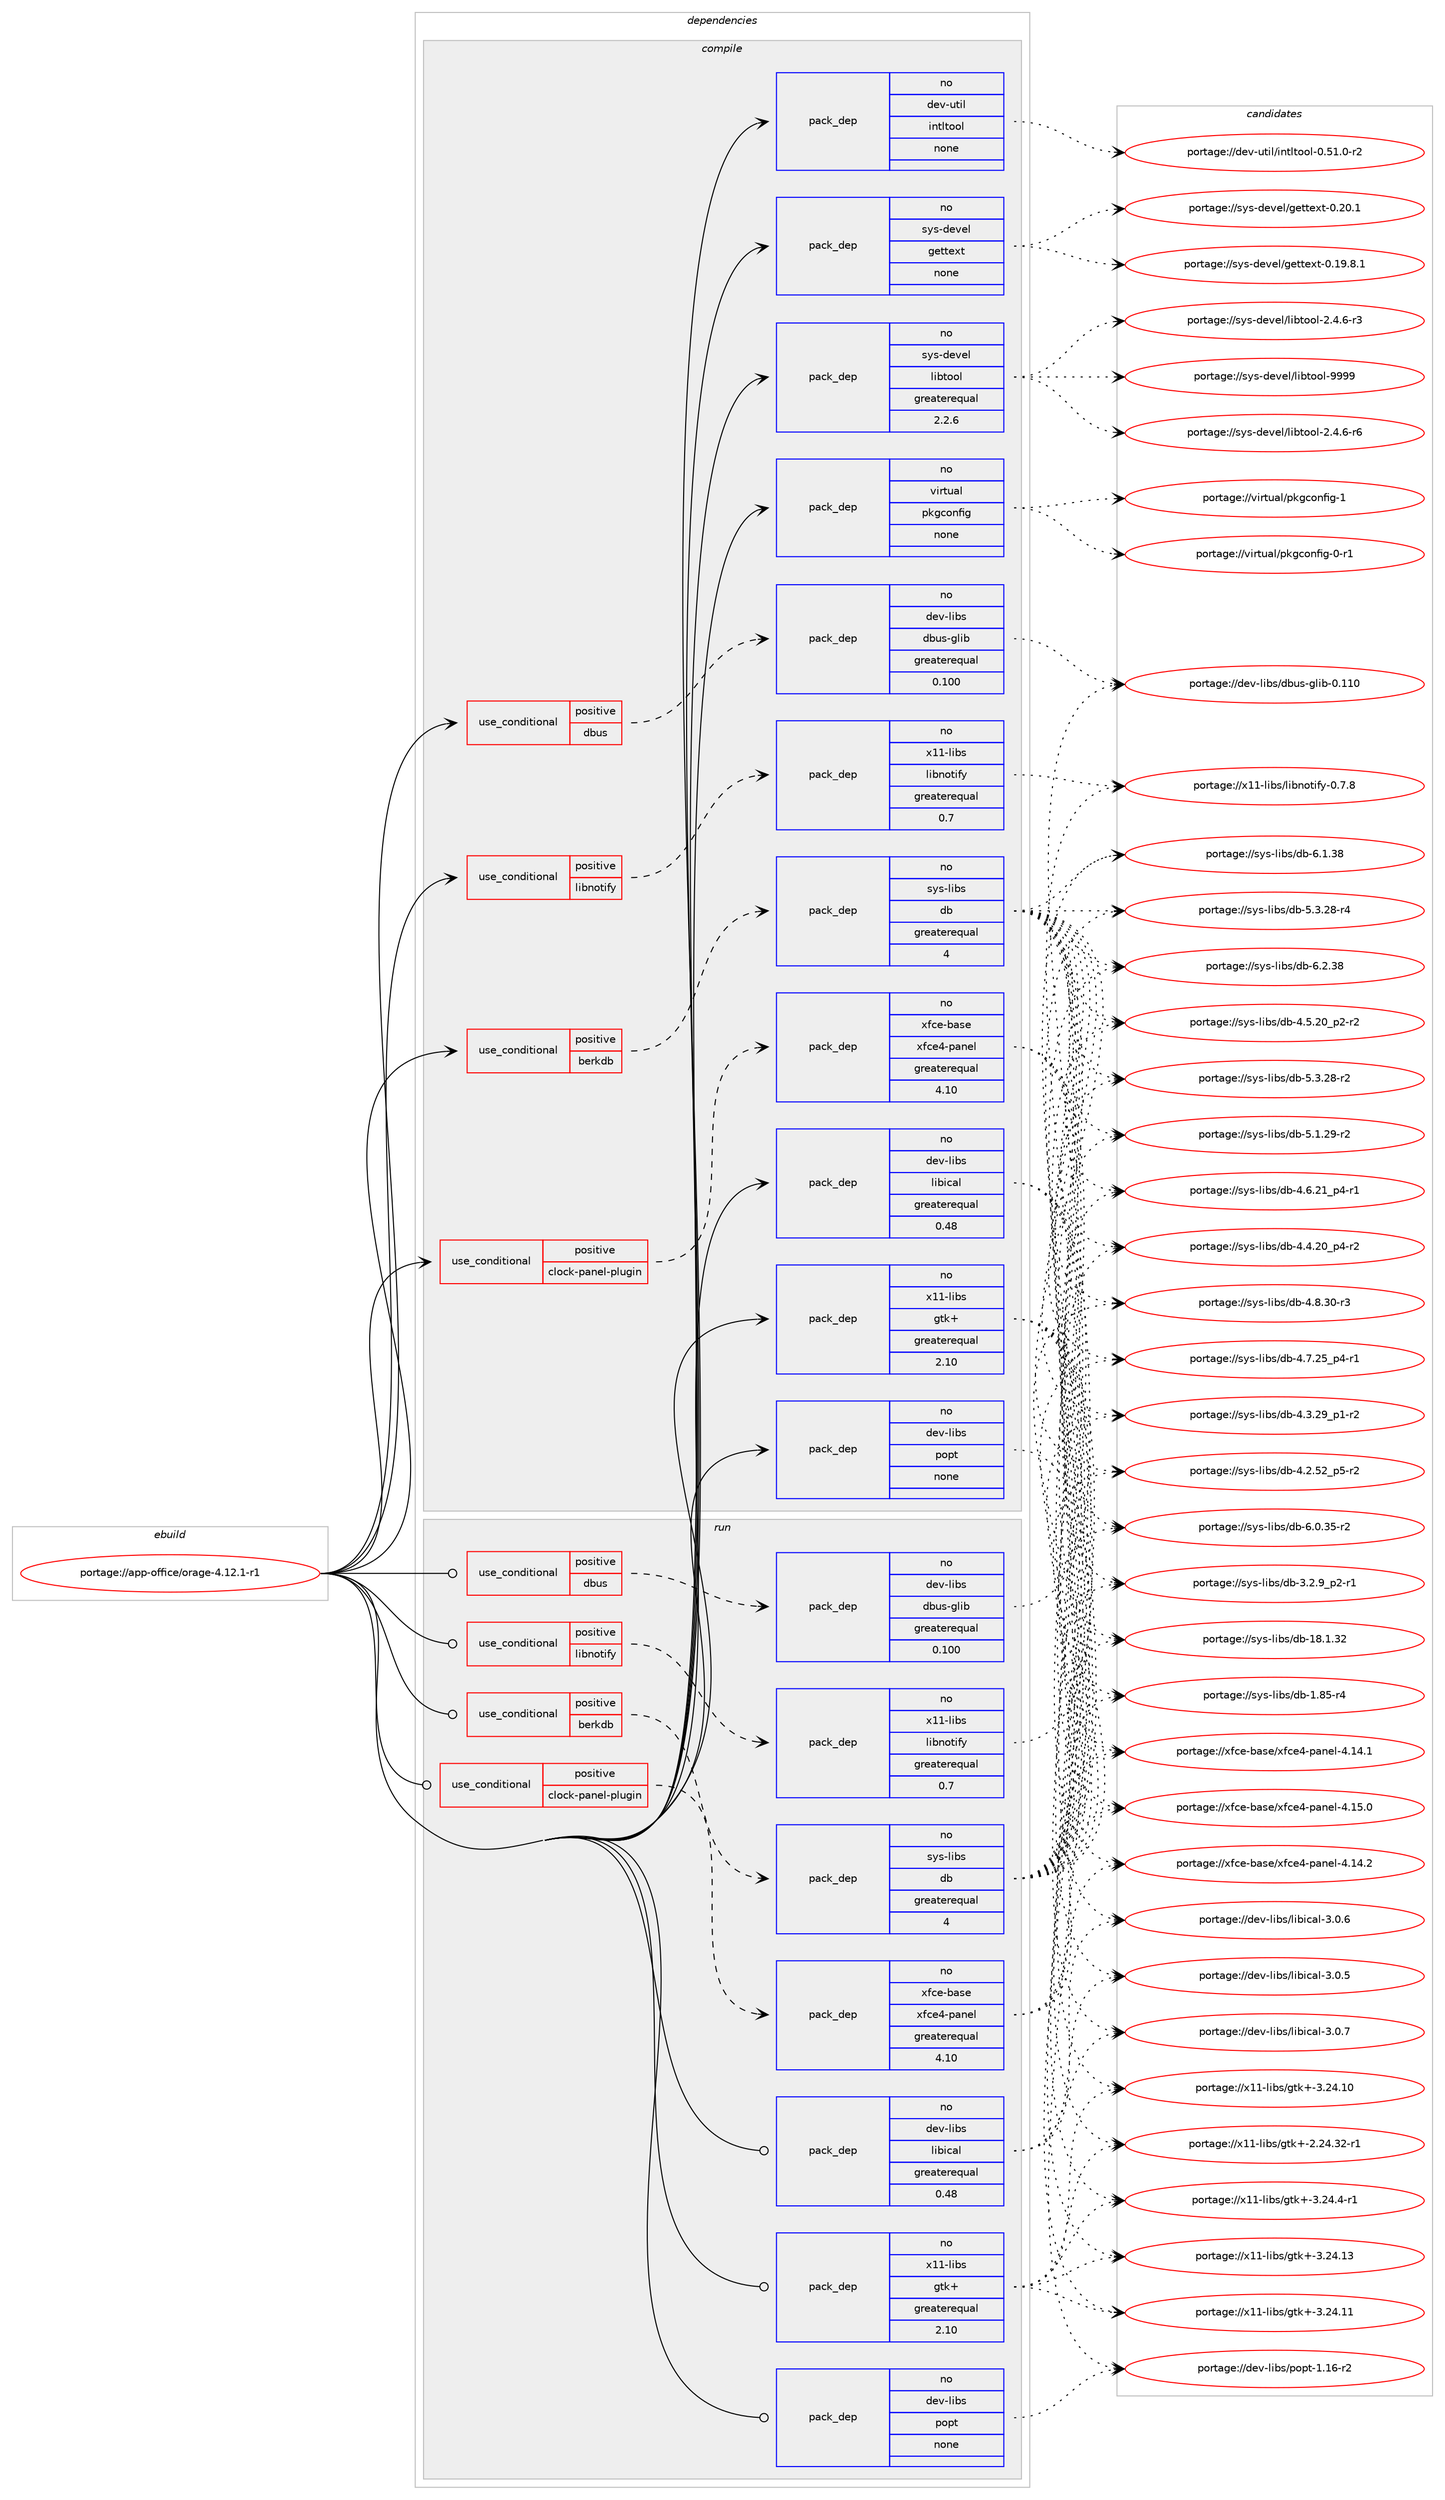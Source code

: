 digraph prolog {

# *************
# Graph options
# *************

newrank=true;
concentrate=true;
compound=true;
graph [rankdir=LR,fontname=Helvetica,fontsize=10,ranksep=1.5];#, ranksep=2.5, nodesep=0.2];
edge  [arrowhead=vee];
node  [fontname=Helvetica,fontsize=10];

# **********
# The ebuild
# **********

subgraph cluster_leftcol {
color=gray;
label=<<i>ebuild</i>>;
id [label="portage://app-office/orage-4.12.1-r1", color=red, width=4, href="../app-office/orage-4.12.1-r1.svg"];
}

# ****************
# The dependencies
# ****************

subgraph cluster_midcol {
color=gray;
label=<<i>dependencies</i>>;
subgraph cluster_compile {
fillcolor="#eeeeee";
style=filled;
label=<<i>compile</i>>;
subgraph cond141682 {
dependency604508 [label=<<TABLE BORDER="0" CELLBORDER="1" CELLSPACING="0" CELLPADDING="4"><TR><TD ROWSPAN="3" CELLPADDING="10">use_conditional</TD></TR><TR><TD>positive</TD></TR><TR><TD>berkdb</TD></TR></TABLE>>, shape=none, color=red];
subgraph pack454724 {
dependency604509 [label=<<TABLE BORDER="0" CELLBORDER="1" CELLSPACING="0" CELLPADDING="4" WIDTH="220"><TR><TD ROWSPAN="6" CELLPADDING="30">pack_dep</TD></TR><TR><TD WIDTH="110">no</TD></TR><TR><TD>sys-libs</TD></TR><TR><TD>db</TD></TR><TR><TD>greaterequal</TD></TR><TR><TD>4</TD></TR></TABLE>>, shape=none, color=blue];
}
dependency604508:e -> dependency604509:w [weight=20,style="dashed",arrowhead="vee"];
}
id:e -> dependency604508:w [weight=20,style="solid",arrowhead="vee"];
subgraph cond141683 {
dependency604510 [label=<<TABLE BORDER="0" CELLBORDER="1" CELLSPACING="0" CELLPADDING="4"><TR><TD ROWSPAN="3" CELLPADDING="10">use_conditional</TD></TR><TR><TD>positive</TD></TR><TR><TD>clock-panel-plugin</TD></TR></TABLE>>, shape=none, color=red];
subgraph pack454725 {
dependency604511 [label=<<TABLE BORDER="0" CELLBORDER="1" CELLSPACING="0" CELLPADDING="4" WIDTH="220"><TR><TD ROWSPAN="6" CELLPADDING="30">pack_dep</TD></TR><TR><TD WIDTH="110">no</TD></TR><TR><TD>xfce-base</TD></TR><TR><TD>xfce4-panel</TD></TR><TR><TD>greaterequal</TD></TR><TR><TD>4.10</TD></TR></TABLE>>, shape=none, color=blue];
}
dependency604510:e -> dependency604511:w [weight=20,style="dashed",arrowhead="vee"];
}
id:e -> dependency604510:w [weight=20,style="solid",arrowhead="vee"];
subgraph cond141684 {
dependency604512 [label=<<TABLE BORDER="0" CELLBORDER="1" CELLSPACING="0" CELLPADDING="4"><TR><TD ROWSPAN="3" CELLPADDING="10">use_conditional</TD></TR><TR><TD>positive</TD></TR><TR><TD>dbus</TD></TR></TABLE>>, shape=none, color=red];
subgraph pack454726 {
dependency604513 [label=<<TABLE BORDER="0" CELLBORDER="1" CELLSPACING="0" CELLPADDING="4" WIDTH="220"><TR><TD ROWSPAN="6" CELLPADDING="30">pack_dep</TD></TR><TR><TD WIDTH="110">no</TD></TR><TR><TD>dev-libs</TD></TR><TR><TD>dbus-glib</TD></TR><TR><TD>greaterequal</TD></TR><TR><TD>0.100</TD></TR></TABLE>>, shape=none, color=blue];
}
dependency604512:e -> dependency604513:w [weight=20,style="dashed",arrowhead="vee"];
}
id:e -> dependency604512:w [weight=20,style="solid",arrowhead="vee"];
subgraph cond141685 {
dependency604514 [label=<<TABLE BORDER="0" CELLBORDER="1" CELLSPACING="0" CELLPADDING="4"><TR><TD ROWSPAN="3" CELLPADDING="10">use_conditional</TD></TR><TR><TD>positive</TD></TR><TR><TD>libnotify</TD></TR></TABLE>>, shape=none, color=red];
subgraph pack454727 {
dependency604515 [label=<<TABLE BORDER="0" CELLBORDER="1" CELLSPACING="0" CELLPADDING="4" WIDTH="220"><TR><TD ROWSPAN="6" CELLPADDING="30">pack_dep</TD></TR><TR><TD WIDTH="110">no</TD></TR><TR><TD>x11-libs</TD></TR><TR><TD>libnotify</TD></TR><TR><TD>greaterequal</TD></TR><TR><TD>0.7</TD></TR></TABLE>>, shape=none, color=blue];
}
dependency604514:e -> dependency604515:w [weight=20,style="dashed",arrowhead="vee"];
}
id:e -> dependency604514:w [weight=20,style="solid",arrowhead="vee"];
subgraph pack454728 {
dependency604516 [label=<<TABLE BORDER="0" CELLBORDER="1" CELLSPACING="0" CELLPADDING="4" WIDTH="220"><TR><TD ROWSPAN="6" CELLPADDING="30">pack_dep</TD></TR><TR><TD WIDTH="110">no</TD></TR><TR><TD>dev-libs</TD></TR><TR><TD>libical</TD></TR><TR><TD>greaterequal</TD></TR><TR><TD>0.48</TD></TR></TABLE>>, shape=none, color=blue];
}
id:e -> dependency604516:w [weight=20,style="solid",arrowhead="vee"];
subgraph pack454729 {
dependency604517 [label=<<TABLE BORDER="0" CELLBORDER="1" CELLSPACING="0" CELLPADDING="4" WIDTH="220"><TR><TD ROWSPAN="6" CELLPADDING="30">pack_dep</TD></TR><TR><TD WIDTH="110">no</TD></TR><TR><TD>dev-libs</TD></TR><TR><TD>popt</TD></TR><TR><TD>none</TD></TR><TR><TD></TD></TR></TABLE>>, shape=none, color=blue];
}
id:e -> dependency604517:w [weight=20,style="solid",arrowhead="vee"];
subgraph pack454730 {
dependency604518 [label=<<TABLE BORDER="0" CELLBORDER="1" CELLSPACING="0" CELLPADDING="4" WIDTH="220"><TR><TD ROWSPAN="6" CELLPADDING="30">pack_dep</TD></TR><TR><TD WIDTH="110">no</TD></TR><TR><TD>dev-util</TD></TR><TR><TD>intltool</TD></TR><TR><TD>none</TD></TR><TR><TD></TD></TR></TABLE>>, shape=none, color=blue];
}
id:e -> dependency604518:w [weight=20,style="solid",arrowhead="vee"];
subgraph pack454731 {
dependency604519 [label=<<TABLE BORDER="0" CELLBORDER="1" CELLSPACING="0" CELLPADDING="4" WIDTH="220"><TR><TD ROWSPAN="6" CELLPADDING="30">pack_dep</TD></TR><TR><TD WIDTH="110">no</TD></TR><TR><TD>sys-devel</TD></TR><TR><TD>gettext</TD></TR><TR><TD>none</TD></TR><TR><TD></TD></TR></TABLE>>, shape=none, color=blue];
}
id:e -> dependency604519:w [weight=20,style="solid",arrowhead="vee"];
subgraph pack454732 {
dependency604520 [label=<<TABLE BORDER="0" CELLBORDER="1" CELLSPACING="0" CELLPADDING="4" WIDTH="220"><TR><TD ROWSPAN="6" CELLPADDING="30">pack_dep</TD></TR><TR><TD WIDTH="110">no</TD></TR><TR><TD>sys-devel</TD></TR><TR><TD>libtool</TD></TR><TR><TD>greaterequal</TD></TR><TR><TD>2.2.6</TD></TR></TABLE>>, shape=none, color=blue];
}
id:e -> dependency604520:w [weight=20,style="solid",arrowhead="vee"];
subgraph pack454733 {
dependency604521 [label=<<TABLE BORDER="0" CELLBORDER="1" CELLSPACING="0" CELLPADDING="4" WIDTH="220"><TR><TD ROWSPAN="6" CELLPADDING="30">pack_dep</TD></TR><TR><TD WIDTH="110">no</TD></TR><TR><TD>virtual</TD></TR><TR><TD>pkgconfig</TD></TR><TR><TD>none</TD></TR><TR><TD></TD></TR></TABLE>>, shape=none, color=blue];
}
id:e -> dependency604521:w [weight=20,style="solid",arrowhead="vee"];
subgraph pack454734 {
dependency604522 [label=<<TABLE BORDER="0" CELLBORDER="1" CELLSPACING="0" CELLPADDING="4" WIDTH="220"><TR><TD ROWSPAN="6" CELLPADDING="30">pack_dep</TD></TR><TR><TD WIDTH="110">no</TD></TR><TR><TD>x11-libs</TD></TR><TR><TD>gtk+</TD></TR><TR><TD>greaterequal</TD></TR><TR><TD>2.10</TD></TR></TABLE>>, shape=none, color=blue];
}
id:e -> dependency604522:w [weight=20,style="solid",arrowhead="vee"];
}
subgraph cluster_compileandrun {
fillcolor="#eeeeee";
style=filled;
label=<<i>compile and run</i>>;
}
subgraph cluster_run {
fillcolor="#eeeeee";
style=filled;
label=<<i>run</i>>;
subgraph cond141686 {
dependency604523 [label=<<TABLE BORDER="0" CELLBORDER="1" CELLSPACING="0" CELLPADDING="4"><TR><TD ROWSPAN="3" CELLPADDING="10">use_conditional</TD></TR><TR><TD>positive</TD></TR><TR><TD>berkdb</TD></TR></TABLE>>, shape=none, color=red];
subgraph pack454735 {
dependency604524 [label=<<TABLE BORDER="0" CELLBORDER="1" CELLSPACING="0" CELLPADDING="4" WIDTH="220"><TR><TD ROWSPAN="6" CELLPADDING="30">pack_dep</TD></TR><TR><TD WIDTH="110">no</TD></TR><TR><TD>sys-libs</TD></TR><TR><TD>db</TD></TR><TR><TD>greaterequal</TD></TR><TR><TD>4</TD></TR></TABLE>>, shape=none, color=blue];
}
dependency604523:e -> dependency604524:w [weight=20,style="dashed",arrowhead="vee"];
}
id:e -> dependency604523:w [weight=20,style="solid",arrowhead="odot"];
subgraph cond141687 {
dependency604525 [label=<<TABLE BORDER="0" CELLBORDER="1" CELLSPACING="0" CELLPADDING="4"><TR><TD ROWSPAN="3" CELLPADDING="10">use_conditional</TD></TR><TR><TD>positive</TD></TR><TR><TD>clock-panel-plugin</TD></TR></TABLE>>, shape=none, color=red];
subgraph pack454736 {
dependency604526 [label=<<TABLE BORDER="0" CELLBORDER="1" CELLSPACING="0" CELLPADDING="4" WIDTH="220"><TR><TD ROWSPAN="6" CELLPADDING="30">pack_dep</TD></TR><TR><TD WIDTH="110">no</TD></TR><TR><TD>xfce-base</TD></TR><TR><TD>xfce4-panel</TD></TR><TR><TD>greaterequal</TD></TR><TR><TD>4.10</TD></TR></TABLE>>, shape=none, color=blue];
}
dependency604525:e -> dependency604526:w [weight=20,style="dashed",arrowhead="vee"];
}
id:e -> dependency604525:w [weight=20,style="solid",arrowhead="odot"];
subgraph cond141688 {
dependency604527 [label=<<TABLE BORDER="0" CELLBORDER="1" CELLSPACING="0" CELLPADDING="4"><TR><TD ROWSPAN="3" CELLPADDING="10">use_conditional</TD></TR><TR><TD>positive</TD></TR><TR><TD>dbus</TD></TR></TABLE>>, shape=none, color=red];
subgraph pack454737 {
dependency604528 [label=<<TABLE BORDER="0" CELLBORDER="1" CELLSPACING="0" CELLPADDING="4" WIDTH="220"><TR><TD ROWSPAN="6" CELLPADDING="30">pack_dep</TD></TR><TR><TD WIDTH="110">no</TD></TR><TR><TD>dev-libs</TD></TR><TR><TD>dbus-glib</TD></TR><TR><TD>greaterequal</TD></TR><TR><TD>0.100</TD></TR></TABLE>>, shape=none, color=blue];
}
dependency604527:e -> dependency604528:w [weight=20,style="dashed",arrowhead="vee"];
}
id:e -> dependency604527:w [weight=20,style="solid",arrowhead="odot"];
subgraph cond141689 {
dependency604529 [label=<<TABLE BORDER="0" CELLBORDER="1" CELLSPACING="0" CELLPADDING="4"><TR><TD ROWSPAN="3" CELLPADDING="10">use_conditional</TD></TR><TR><TD>positive</TD></TR><TR><TD>libnotify</TD></TR></TABLE>>, shape=none, color=red];
subgraph pack454738 {
dependency604530 [label=<<TABLE BORDER="0" CELLBORDER="1" CELLSPACING="0" CELLPADDING="4" WIDTH="220"><TR><TD ROWSPAN="6" CELLPADDING="30">pack_dep</TD></TR><TR><TD WIDTH="110">no</TD></TR><TR><TD>x11-libs</TD></TR><TR><TD>libnotify</TD></TR><TR><TD>greaterequal</TD></TR><TR><TD>0.7</TD></TR></TABLE>>, shape=none, color=blue];
}
dependency604529:e -> dependency604530:w [weight=20,style="dashed",arrowhead="vee"];
}
id:e -> dependency604529:w [weight=20,style="solid",arrowhead="odot"];
subgraph pack454739 {
dependency604531 [label=<<TABLE BORDER="0" CELLBORDER="1" CELLSPACING="0" CELLPADDING="4" WIDTH="220"><TR><TD ROWSPAN="6" CELLPADDING="30">pack_dep</TD></TR><TR><TD WIDTH="110">no</TD></TR><TR><TD>dev-libs</TD></TR><TR><TD>libical</TD></TR><TR><TD>greaterequal</TD></TR><TR><TD>0.48</TD></TR></TABLE>>, shape=none, color=blue];
}
id:e -> dependency604531:w [weight=20,style="solid",arrowhead="odot"];
subgraph pack454740 {
dependency604532 [label=<<TABLE BORDER="0" CELLBORDER="1" CELLSPACING="0" CELLPADDING="4" WIDTH="220"><TR><TD ROWSPAN="6" CELLPADDING="30">pack_dep</TD></TR><TR><TD WIDTH="110">no</TD></TR><TR><TD>dev-libs</TD></TR><TR><TD>popt</TD></TR><TR><TD>none</TD></TR><TR><TD></TD></TR></TABLE>>, shape=none, color=blue];
}
id:e -> dependency604532:w [weight=20,style="solid",arrowhead="odot"];
subgraph pack454741 {
dependency604533 [label=<<TABLE BORDER="0" CELLBORDER="1" CELLSPACING="0" CELLPADDING="4" WIDTH="220"><TR><TD ROWSPAN="6" CELLPADDING="30">pack_dep</TD></TR><TR><TD WIDTH="110">no</TD></TR><TR><TD>x11-libs</TD></TR><TR><TD>gtk+</TD></TR><TR><TD>greaterequal</TD></TR><TR><TD>2.10</TD></TR></TABLE>>, shape=none, color=blue];
}
id:e -> dependency604533:w [weight=20,style="solid",arrowhead="odot"];
}
}

# **************
# The candidates
# **************

subgraph cluster_choices {
rank=same;
color=gray;
label=<<i>candidates</i>>;

subgraph choice454724 {
color=black;
nodesep=1;
choice1151211154510810598115471009845544650465156 [label="portage://sys-libs/db-6.2.38", color=red, width=4,href="../sys-libs/db-6.2.38.svg"];
choice1151211154510810598115471009845544649465156 [label="portage://sys-libs/db-6.1.38", color=red, width=4,href="../sys-libs/db-6.1.38.svg"];
choice11512111545108105981154710098455446484651534511450 [label="portage://sys-libs/db-6.0.35-r2", color=red, width=4,href="../sys-libs/db-6.0.35-r2.svg"];
choice11512111545108105981154710098455346514650564511452 [label="portage://sys-libs/db-5.3.28-r4", color=red, width=4,href="../sys-libs/db-5.3.28-r4.svg"];
choice11512111545108105981154710098455346514650564511450 [label="portage://sys-libs/db-5.3.28-r2", color=red, width=4,href="../sys-libs/db-5.3.28-r2.svg"];
choice11512111545108105981154710098455346494650574511450 [label="portage://sys-libs/db-5.1.29-r2", color=red, width=4,href="../sys-libs/db-5.1.29-r2.svg"];
choice11512111545108105981154710098455246564651484511451 [label="portage://sys-libs/db-4.8.30-r3", color=red, width=4,href="../sys-libs/db-4.8.30-r3.svg"];
choice115121115451081059811547100984552465546505395112524511449 [label="portage://sys-libs/db-4.7.25_p4-r1", color=red, width=4,href="../sys-libs/db-4.7.25_p4-r1.svg"];
choice115121115451081059811547100984552465446504995112524511449 [label="portage://sys-libs/db-4.6.21_p4-r1", color=red, width=4,href="../sys-libs/db-4.6.21_p4-r1.svg"];
choice115121115451081059811547100984552465346504895112504511450 [label="portage://sys-libs/db-4.5.20_p2-r2", color=red, width=4,href="../sys-libs/db-4.5.20_p2-r2.svg"];
choice115121115451081059811547100984552465246504895112524511450 [label="portage://sys-libs/db-4.4.20_p4-r2", color=red, width=4,href="../sys-libs/db-4.4.20_p4-r2.svg"];
choice115121115451081059811547100984552465146505795112494511450 [label="portage://sys-libs/db-4.3.29_p1-r2", color=red, width=4,href="../sys-libs/db-4.3.29_p1-r2.svg"];
choice115121115451081059811547100984552465046535095112534511450 [label="portage://sys-libs/db-4.2.52_p5-r2", color=red, width=4,href="../sys-libs/db-4.2.52_p5-r2.svg"];
choice1151211154510810598115471009845514650465795112504511449 [label="portage://sys-libs/db-3.2.9_p2-r1", color=red, width=4,href="../sys-libs/db-3.2.9_p2-r1.svg"];
choice115121115451081059811547100984549564649465150 [label="portage://sys-libs/db-18.1.32", color=red, width=4,href="../sys-libs/db-18.1.32.svg"];
choice1151211154510810598115471009845494656534511452 [label="portage://sys-libs/db-1.85-r4", color=red, width=4,href="../sys-libs/db-1.85-r4.svg"];
dependency604509:e -> choice1151211154510810598115471009845544650465156:w [style=dotted,weight="100"];
dependency604509:e -> choice1151211154510810598115471009845544649465156:w [style=dotted,weight="100"];
dependency604509:e -> choice11512111545108105981154710098455446484651534511450:w [style=dotted,weight="100"];
dependency604509:e -> choice11512111545108105981154710098455346514650564511452:w [style=dotted,weight="100"];
dependency604509:e -> choice11512111545108105981154710098455346514650564511450:w [style=dotted,weight="100"];
dependency604509:e -> choice11512111545108105981154710098455346494650574511450:w [style=dotted,weight="100"];
dependency604509:e -> choice11512111545108105981154710098455246564651484511451:w [style=dotted,weight="100"];
dependency604509:e -> choice115121115451081059811547100984552465546505395112524511449:w [style=dotted,weight="100"];
dependency604509:e -> choice115121115451081059811547100984552465446504995112524511449:w [style=dotted,weight="100"];
dependency604509:e -> choice115121115451081059811547100984552465346504895112504511450:w [style=dotted,weight="100"];
dependency604509:e -> choice115121115451081059811547100984552465246504895112524511450:w [style=dotted,weight="100"];
dependency604509:e -> choice115121115451081059811547100984552465146505795112494511450:w [style=dotted,weight="100"];
dependency604509:e -> choice115121115451081059811547100984552465046535095112534511450:w [style=dotted,weight="100"];
dependency604509:e -> choice1151211154510810598115471009845514650465795112504511449:w [style=dotted,weight="100"];
dependency604509:e -> choice115121115451081059811547100984549564649465150:w [style=dotted,weight="100"];
dependency604509:e -> choice1151211154510810598115471009845494656534511452:w [style=dotted,weight="100"];
}
subgraph choice454725 {
color=black;
nodesep=1;
choice12010299101459897115101471201029910152451129711010110845524649534648 [label="portage://xfce-base/xfce4-panel-4.15.0", color=red, width=4,href="../xfce-base/xfce4-panel-4.15.0.svg"];
choice12010299101459897115101471201029910152451129711010110845524649524650 [label="portage://xfce-base/xfce4-panel-4.14.2", color=red, width=4,href="../xfce-base/xfce4-panel-4.14.2.svg"];
choice12010299101459897115101471201029910152451129711010110845524649524649 [label="portage://xfce-base/xfce4-panel-4.14.1", color=red, width=4,href="../xfce-base/xfce4-panel-4.14.1.svg"];
dependency604511:e -> choice12010299101459897115101471201029910152451129711010110845524649534648:w [style=dotted,weight="100"];
dependency604511:e -> choice12010299101459897115101471201029910152451129711010110845524649524650:w [style=dotted,weight="100"];
dependency604511:e -> choice12010299101459897115101471201029910152451129711010110845524649524649:w [style=dotted,weight="100"];
}
subgraph choice454726 {
color=black;
nodesep=1;
choice100101118451081059811547100981171154510310810598454846494948 [label="portage://dev-libs/dbus-glib-0.110", color=red, width=4,href="../dev-libs/dbus-glib-0.110.svg"];
dependency604513:e -> choice100101118451081059811547100981171154510310810598454846494948:w [style=dotted,weight="100"];
}
subgraph choice454727 {
color=black;
nodesep=1;
choice120494945108105981154710810598110111116105102121454846554656 [label="portage://x11-libs/libnotify-0.7.8", color=red, width=4,href="../x11-libs/libnotify-0.7.8.svg"];
dependency604515:e -> choice120494945108105981154710810598110111116105102121454846554656:w [style=dotted,weight="100"];
}
subgraph choice454728 {
color=black;
nodesep=1;
choice100101118451081059811547108105981059997108455146484655 [label="portage://dev-libs/libical-3.0.7", color=red, width=4,href="../dev-libs/libical-3.0.7.svg"];
choice100101118451081059811547108105981059997108455146484654 [label="portage://dev-libs/libical-3.0.6", color=red, width=4,href="../dev-libs/libical-3.0.6.svg"];
choice100101118451081059811547108105981059997108455146484653 [label="portage://dev-libs/libical-3.0.5", color=red, width=4,href="../dev-libs/libical-3.0.5.svg"];
dependency604516:e -> choice100101118451081059811547108105981059997108455146484655:w [style=dotted,weight="100"];
dependency604516:e -> choice100101118451081059811547108105981059997108455146484654:w [style=dotted,weight="100"];
dependency604516:e -> choice100101118451081059811547108105981059997108455146484653:w [style=dotted,weight="100"];
}
subgraph choice454729 {
color=black;
nodesep=1;
choice10010111845108105981154711211111211645494649544511450 [label="portage://dev-libs/popt-1.16-r2", color=red, width=4,href="../dev-libs/popt-1.16-r2.svg"];
dependency604517:e -> choice10010111845108105981154711211111211645494649544511450:w [style=dotted,weight="100"];
}
subgraph choice454730 {
color=black;
nodesep=1;
choice1001011184511711610510847105110116108116111111108454846534946484511450 [label="portage://dev-util/intltool-0.51.0-r2", color=red, width=4,href="../dev-util/intltool-0.51.0-r2.svg"];
dependency604518:e -> choice1001011184511711610510847105110116108116111111108454846534946484511450:w [style=dotted,weight="100"];
}
subgraph choice454731 {
color=black;
nodesep=1;
choice115121115451001011181011084710310111611610112011645484650484649 [label="portage://sys-devel/gettext-0.20.1", color=red, width=4,href="../sys-devel/gettext-0.20.1.svg"];
choice1151211154510010111810110847103101116116101120116454846495746564649 [label="portage://sys-devel/gettext-0.19.8.1", color=red, width=4,href="../sys-devel/gettext-0.19.8.1.svg"];
dependency604519:e -> choice115121115451001011181011084710310111611610112011645484650484649:w [style=dotted,weight="100"];
dependency604519:e -> choice1151211154510010111810110847103101116116101120116454846495746564649:w [style=dotted,weight="100"];
}
subgraph choice454732 {
color=black;
nodesep=1;
choice1151211154510010111810110847108105981161111111084557575757 [label="portage://sys-devel/libtool-9999", color=red, width=4,href="../sys-devel/libtool-9999.svg"];
choice1151211154510010111810110847108105981161111111084550465246544511454 [label="portage://sys-devel/libtool-2.4.6-r6", color=red, width=4,href="../sys-devel/libtool-2.4.6-r6.svg"];
choice1151211154510010111810110847108105981161111111084550465246544511451 [label="portage://sys-devel/libtool-2.4.6-r3", color=red, width=4,href="../sys-devel/libtool-2.4.6-r3.svg"];
dependency604520:e -> choice1151211154510010111810110847108105981161111111084557575757:w [style=dotted,weight="100"];
dependency604520:e -> choice1151211154510010111810110847108105981161111111084550465246544511454:w [style=dotted,weight="100"];
dependency604520:e -> choice1151211154510010111810110847108105981161111111084550465246544511451:w [style=dotted,weight="100"];
}
subgraph choice454733 {
color=black;
nodesep=1;
choice1181051141161179710847112107103991111101021051034549 [label="portage://virtual/pkgconfig-1", color=red, width=4,href="../virtual/pkgconfig-1.svg"];
choice11810511411611797108471121071039911111010210510345484511449 [label="portage://virtual/pkgconfig-0-r1", color=red, width=4,href="../virtual/pkgconfig-0-r1.svg"];
dependency604521:e -> choice1181051141161179710847112107103991111101021051034549:w [style=dotted,weight="100"];
dependency604521:e -> choice11810511411611797108471121071039911111010210510345484511449:w [style=dotted,weight="100"];
}
subgraph choice454734 {
color=black;
nodesep=1;
choice120494945108105981154710311610743455146505246524511449 [label="portage://x11-libs/gtk+-3.24.4-r1", color=red, width=4,href="../x11-libs/gtk+-3.24.4-r1.svg"];
choice1204949451081059811547103116107434551465052464951 [label="portage://x11-libs/gtk+-3.24.13", color=red, width=4,href="../x11-libs/gtk+-3.24.13.svg"];
choice1204949451081059811547103116107434551465052464949 [label="portage://x11-libs/gtk+-3.24.11", color=red, width=4,href="../x11-libs/gtk+-3.24.11.svg"];
choice1204949451081059811547103116107434551465052464948 [label="portage://x11-libs/gtk+-3.24.10", color=red, width=4,href="../x11-libs/gtk+-3.24.10.svg"];
choice12049494510810598115471031161074345504650524651504511449 [label="portage://x11-libs/gtk+-2.24.32-r1", color=red, width=4,href="../x11-libs/gtk+-2.24.32-r1.svg"];
dependency604522:e -> choice120494945108105981154710311610743455146505246524511449:w [style=dotted,weight="100"];
dependency604522:e -> choice1204949451081059811547103116107434551465052464951:w [style=dotted,weight="100"];
dependency604522:e -> choice1204949451081059811547103116107434551465052464949:w [style=dotted,weight="100"];
dependency604522:e -> choice1204949451081059811547103116107434551465052464948:w [style=dotted,weight="100"];
dependency604522:e -> choice12049494510810598115471031161074345504650524651504511449:w [style=dotted,weight="100"];
}
subgraph choice454735 {
color=black;
nodesep=1;
choice1151211154510810598115471009845544650465156 [label="portage://sys-libs/db-6.2.38", color=red, width=4,href="../sys-libs/db-6.2.38.svg"];
choice1151211154510810598115471009845544649465156 [label="portage://sys-libs/db-6.1.38", color=red, width=4,href="../sys-libs/db-6.1.38.svg"];
choice11512111545108105981154710098455446484651534511450 [label="portage://sys-libs/db-6.0.35-r2", color=red, width=4,href="../sys-libs/db-6.0.35-r2.svg"];
choice11512111545108105981154710098455346514650564511452 [label="portage://sys-libs/db-5.3.28-r4", color=red, width=4,href="../sys-libs/db-5.3.28-r4.svg"];
choice11512111545108105981154710098455346514650564511450 [label="portage://sys-libs/db-5.3.28-r2", color=red, width=4,href="../sys-libs/db-5.3.28-r2.svg"];
choice11512111545108105981154710098455346494650574511450 [label="portage://sys-libs/db-5.1.29-r2", color=red, width=4,href="../sys-libs/db-5.1.29-r2.svg"];
choice11512111545108105981154710098455246564651484511451 [label="portage://sys-libs/db-4.8.30-r3", color=red, width=4,href="../sys-libs/db-4.8.30-r3.svg"];
choice115121115451081059811547100984552465546505395112524511449 [label="portage://sys-libs/db-4.7.25_p4-r1", color=red, width=4,href="../sys-libs/db-4.7.25_p4-r1.svg"];
choice115121115451081059811547100984552465446504995112524511449 [label="portage://sys-libs/db-4.6.21_p4-r1", color=red, width=4,href="../sys-libs/db-4.6.21_p4-r1.svg"];
choice115121115451081059811547100984552465346504895112504511450 [label="portage://sys-libs/db-4.5.20_p2-r2", color=red, width=4,href="../sys-libs/db-4.5.20_p2-r2.svg"];
choice115121115451081059811547100984552465246504895112524511450 [label="portage://sys-libs/db-4.4.20_p4-r2", color=red, width=4,href="../sys-libs/db-4.4.20_p4-r2.svg"];
choice115121115451081059811547100984552465146505795112494511450 [label="portage://sys-libs/db-4.3.29_p1-r2", color=red, width=4,href="../sys-libs/db-4.3.29_p1-r2.svg"];
choice115121115451081059811547100984552465046535095112534511450 [label="portage://sys-libs/db-4.2.52_p5-r2", color=red, width=4,href="../sys-libs/db-4.2.52_p5-r2.svg"];
choice1151211154510810598115471009845514650465795112504511449 [label="portage://sys-libs/db-3.2.9_p2-r1", color=red, width=4,href="../sys-libs/db-3.2.9_p2-r1.svg"];
choice115121115451081059811547100984549564649465150 [label="portage://sys-libs/db-18.1.32", color=red, width=4,href="../sys-libs/db-18.1.32.svg"];
choice1151211154510810598115471009845494656534511452 [label="portage://sys-libs/db-1.85-r4", color=red, width=4,href="../sys-libs/db-1.85-r4.svg"];
dependency604524:e -> choice1151211154510810598115471009845544650465156:w [style=dotted,weight="100"];
dependency604524:e -> choice1151211154510810598115471009845544649465156:w [style=dotted,weight="100"];
dependency604524:e -> choice11512111545108105981154710098455446484651534511450:w [style=dotted,weight="100"];
dependency604524:e -> choice11512111545108105981154710098455346514650564511452:w [style=dotted,weight="100"];
dependency604524:e -> choice11512111545108105981154710098455346514650564511450:w [style=dotted,weight="100"];
dependency604524:e -> choice11512111545108105981154710098455346494650574511450:w [style=dotted,weight="100"];
dependency604524:e -> choice11512111545108105981154710098455246564651484511451:w [style=dotted,weight="100"];
dependency604524:e -> choice115121115451081059811547100984552465546505395112524511449:w [style=dotted,weight="100"];
dependency604524:e -> choice115121115451081059811547100984552465446504995112524511449:w [style=dotted,weight="100"];
dependency604524:e -> choice115121115451081059811547100984552465346504895112504511450:w [style=dotted,weight="100"];
dependency604524:e -> choice115121115451081059811547100984552465246504895112524511450:w [style=dotted,weight="100"];
dependency604524:e -> choice115121115451081059811547100984552465146505795112494511450:w [style=dotted,weight="100"];
dependency604524:e -> choice115121115451081059811547100984552465046535095112534511450:w [style=dotted,weight="100"];
dependency604524:e -> choice1151211154510810598115471009845514650465795112504511449:w [style=dotted,weight="100"];
dependency604524:e -> choice115121115451081059811547100984549564649465150:w [style=dotted,weight="100"];
dependency604524:e -> choice1151211154510810598115471009845494656534511452:w [style=dotted,weight="100"];
}
subgraph choice454736 {
color=black;
nodesep=1;
choice12010299101459897115101471201029910152451129711010110845524649534648 [label="portage://xfce-base/xfce4-panel-4.15.0", color=red, width=4,href="../xfce-base/xfce4-panel-4.15.0.svg"];
choice12010299101459897115101471201029910152451129711010110845524649524650 [label="portage://xfce-base/xfce4-panel-4.14.2", color=red, width=4,href="../xfce-base/xfce4-panel-4.14.2.svg"];
choice12010299101459897115101471201029910152451129711010110845524649524649 [label="portage://xfce-base/xfce4-panel-4.14.1", color=red, width=4,href="../xfce-base/xfce4-panel-4.14.1.svg"];
dependency604526:e -> choice12010299101459897115101471201029910152451129711010110845524649534648:w [style=dotted,weight="100"];
dependency604526:e -> choice12010299101459897115101471201029910152451129711010110845524649524650:w [style=dotted,weight="100"];
dependency604526:e -> choice12010299101459897115101471201029910152451129711010110845524649524649:w [style=dotted,weight="100"];
}
subgraph choice454737 {
color=black;
nodesep=1;
choice100101118451081059811547100981171154510310810598454846494948 [label="portage://dev-libs/dbus-glib-0.110", color=red, width=4,href="../dev-libs/dbus-glib-0.110.svg"];
dependency604528:e -> choice100101118451081059811547100981171154510310810598454846494948:w [style=dotted,weight="100"];
}
subgraph choice454738 {
color=black;
nodesep=1;
choice120494945108105981154710810598110111116105102121454846554656 [label="portage://x11-libs/libnotify-0.7.8", color=red, width=4,href="../x11-libs/libnotify-0.7.8.svg"];
dependency604530:e -> choice120494945108105981154710810598110111116105102121454846554656:w [style=dotted,weight="100"];
}
subgraph choice454739 {
color=black;
nodesep=1;
choice100101118451081059811547108105981059997108455146484655 [label="portage://dev-libs/libical-3.0.7", color=red, width=4,href="../dev-libs/libical-3.0.7.svg"];
choice100101118451081059811547108105981059997108455146484654 [label="portage://dev-libs/libical-3.0.6", color=red, width=4,href="../dev-libs/libical-3.0.6.svg"];
choice100101118451081059811547108105981059997108455146484653 [label="portage://dev-libs/libical-3.0.5", color=red, width=4,href="../dev-libs/libical-3.0.5.svg"];
dependency604531:e -> choice100101118451081059811547108105981059997108455146484655:w [style=dotted,weight="100"];
dependency604531:e -> choice100101118451081059811547108105981059997108455146484654:w [style=dotted,weight="100"];
dependency604531:e -> choice100101118451081059811547108105981059997108455146484653:w [style=dotted,weight="100"];
}
subgraph choice454740 {
color=black;
nodesep=1;
choice10010111845108105981154711211111211645494649544511450 [label="portage://dev-libs/popt-1.16-r2", color=red, width=4,href="../dev-libs/popt-1.16-r2.svg"];
dependency604532:e -> choice10010111845108105981154711211111211645494649544511450:w [style=dotted,weight="100"];
}
subgraph choice454741 {
color=black;
nodesep=1;
choice120494945108105981154710311610743455146505246524511449 [label="portage://x11-libs/gtk+-3.24.4-r1", color=red, width=4,href="../x11-libs/gtk+-3.24.4-r1.svg"];
choice1204949451081059811547103116107434551465052464951 [label="portage://x11-libs/gtk+-3.24.13", color=red, width=4,href="../x11-libs/gtk+-3.24.13.svg"];
choice1204949451081059811547103116107434551465052464949 [label="portage://x11-libs/gtk+-3.24.11", color=red, width=4,href="../x11-libs/gtk+-3.24.11.svg"];
choice1204949451081059811547103116107434551465052464948 [label="portage://x11-libs/gtk+-3.24.10", color=red, width=4,href="../x11-libs/gtk+-3.24.10.svg"];
choice12049494510810598115471031161074345504650524651504511449 [label="portage://x11-libs/gtk+-2.24.32-r1", color=red, width=4,href="../x11-libs/gtk+-2.24.32-r1.svg"];
dependency604533:e -> choice120494945108105981154710311610743455146505246524511449:w [style=dotted,weight="100"];
dependency604533:e -> choice1204949451081059811547103116107434551465052464951:w [style=dotted,weight="100"];
dependency604533:e -> choice1204949451081059811547103116107434551465052464949:w [style=dotted,weight="100"];
dependency604533:e -> choice1204949451081059811547103116107434551465052464948:w [style=dotted,weight="100"];
dependency604533:e -> choice12049494510810598115471031161074345504650524651504511449:w [style=dotted,weight="100"];
}
}

}
